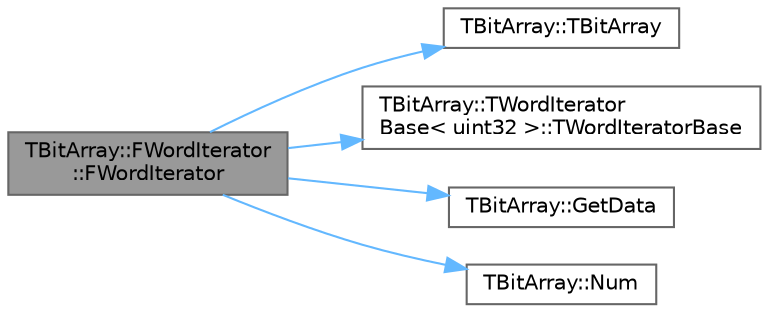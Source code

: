 digraph "TBitArray::FWordIterator::FWordIterator"
{
 // INTERACTIVE_SVG=YES
 // LATEX_PDF_SIZE
  bgcolor="transparent";
  edge [fontname=Helvetica,fontsize=10,labelfontname=Helvetica,labelfontsize=10];
  node [fontname=Helvetica,fontsize=10,shape=box,height=0.2,width=0.4];
  rankdir="LR";
  Node1 [id="Node000001",label="TBitArray::FWordIterator\l::FWordIterator",height=0.2,width=0.4,color="gray40", fillcolor="grey60", style="filled", fontcolor="black",tooltip=" "];
  Node1 -> Node2 [id="edge1_Node000001_Node000002",color="steelblue1",style="solid",tooltip=" "];
  Node2 [id="Node000002",label="TBitArray::TBitArray",height=0.2,width=0.4,color="grey40", fillcolor="white", style="filled",URL="$d5/d67/classTBitArray.html#a1771ac139a4bfc89fdc10887e4f385c8",tooltip=" "];
  Node1 -> Node3 [id="edge2_Node000001_Node000003",color="steelblue1",style="solid",tooltip=" "];
  Node3 [id="Node000003",label="TBitArray::TWordIterator\lBase\< uint32 \>::TWordIteratorBase",height=0.2,width=0.4,color="grey40", fillcolor="white", style="filled",URL="$d0/d72/structTBitArray_1_1TWordIteratorBase.html#a7ca7d7dc5b3ff567783f65fd4441e263",tooltip=" "];
  Node1 -> Node4 [id="edge3_Node000001_Node000004",color="steelblue1",style="solid",tooltip=" "];
  Node4 [id="Node000004",label="TBitArray::GetData",height=0.2,width=0.4,color="grey40", fillcolor="white", style="filled",URL="$d5/d67/classTBitArray.html#afe6d50caa011fa57ebdd2c5fac43c573",tooltip=" "];
  Node1 -> Node5 [id="edge4_Node000001_Node000005",color="steelblue1",style="solid",tooltip=" "];
  Node5 [id="Node000005",label="TBitArray::Num",height=0.2,width=0.4,color="grey40", fillcolor="white", style="filled",URL="$d5/d67/classTBitArray.html#a47cde96845f9721e05e6534753eadda0",tooltip=" "];
}
